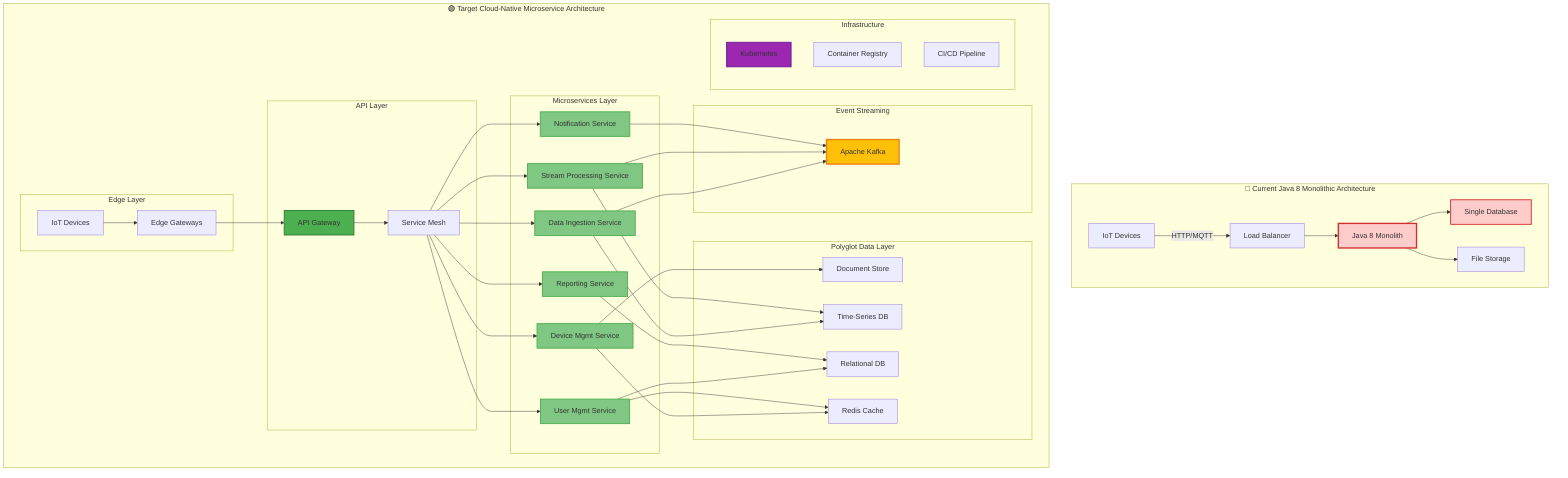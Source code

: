 graph TD
    %% Current State vs Target State Architecture Comparison
    subgraph Current["🔴 Current Java 8 Monolithic Architecture"]
        A[IoT Devices] -->|HTTP/MQTT| B[Load Balancer]
        B --> C[Java 8 Monolith]
        C --> D[Single Database]
        C --> E[File Storage]
        
        style C fill:#ffcccc,stroke:#d32f2f,stroke-width:3px
        style D fill:#ffcccc,stroke:#d32f2f,stroke-width:2px
    end
    
    subgraph Target["🟢 Target Cloud-Native Microservice Architecture"]
        subgraph Edge["Edge Layer"]
            AA[IoT Devices] 
            BB[Edge Gateways]
        end
        
        subgraph API["API Layer"]
            CC[API Gateway]
            DD[Service Mesh]
        end
        
        subgraph Services["Microservices Layer"]
            EE[Device Mgmt Service]
            FF[Data Ingestion Service] 
            GG[Stream Processing Service]
            HH[User Mgmt Service]
            II[Reporting Service]
            JJ[Notification Service]
        end
        
        subgraph Stream["Event Streaming"]
            KK[Apache Kafka]
        end
        
        subgraph Data["Polyglot Data Layer"]
            LL[Time-Series DB]
            MM[Document Store] 
            NN[Relational DB]
            OO[Redis Cache]
        end
        
        subgraph Infra["Infrastructure"]
            PP[Kubernetes]
            QQ[Container Registry]
            RR[CI/CD Pipeline]
        end
        
        %% Connections
        AA --> BB
        BB --> CC
        CC --> DD
        DD --> EE
        DD --> FF
        DD --> GG
        DD --> HH
        DD --> II
        DD --> JJ
        
        FF --> KK
        GG --> KK
        JJ --> KK
        
        EE --> MM
        FF --> LL
        GG --> LL
        HH --> NN
        II --> NN
        EE --> OO
        HH --> OO
        
        %% Styling
        style CC fill:#4caf50,stroke:#2e7d32,stroke-width:2px
        style EE fill:#81c784,stroke:#4caf50,stroke-width:2px
        style FF fill:#81c784,stroke:#4caf50,stroke-width:2px
        style GG fill:#81c784,stroke:#4caf50,stroke-width:2px
        style HH fill:#81c784,stroke:#4caf50,stroke-width:2px
        style II fill:#81c784,stroke:#4caf50,stroke-width:2px
        style JJ fill:#81c784,stroke:#4caf50,stroke-width:2px
        style KK fill:#ffc107,stroke:#f57f17,stroke-width:3px
        style PP fill:#9c27b0,stroke:#6a1b9a,stroke-width:2px
    end